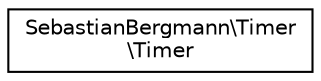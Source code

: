 digraph "Graphical Class Hierarchy"
{
  edge [fontname="Helvetica",fontsize="10",labelfontname="Helvetica",labelfontsize="10"];
  node [fontname="Helvetica",fontsize="10",shape=record];
  rankdir="LR";
  Node0 [label="SebastianBergmann\\Timer\l\\Timer",height=0.2,width=0.4,color="black", fillcolor="white", style="filled",URL="$classSebastianBergmann_1_1Timer_1_1Timer.html"];
}
